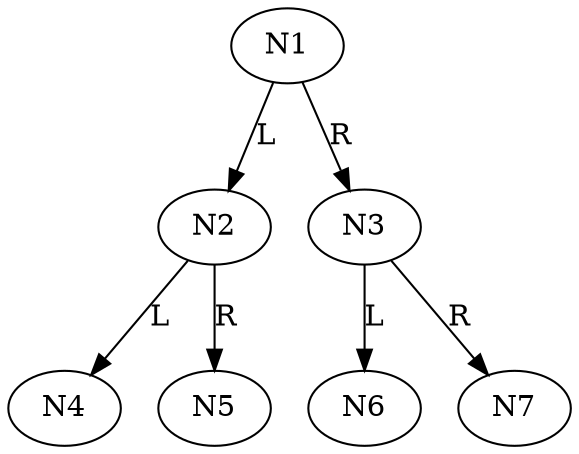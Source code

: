 digraph N7{
"N1" -> {"N2"} [label="L"]
"N1" -> {"N3"} [label="R"]
"N2" -> {"N4"} [label="L"]
"N2" -> {"N5"} [label="R"]
"N3" -> {"N6"} [label="L"]
"N3" -> {"N7"} [label="R"]
}
